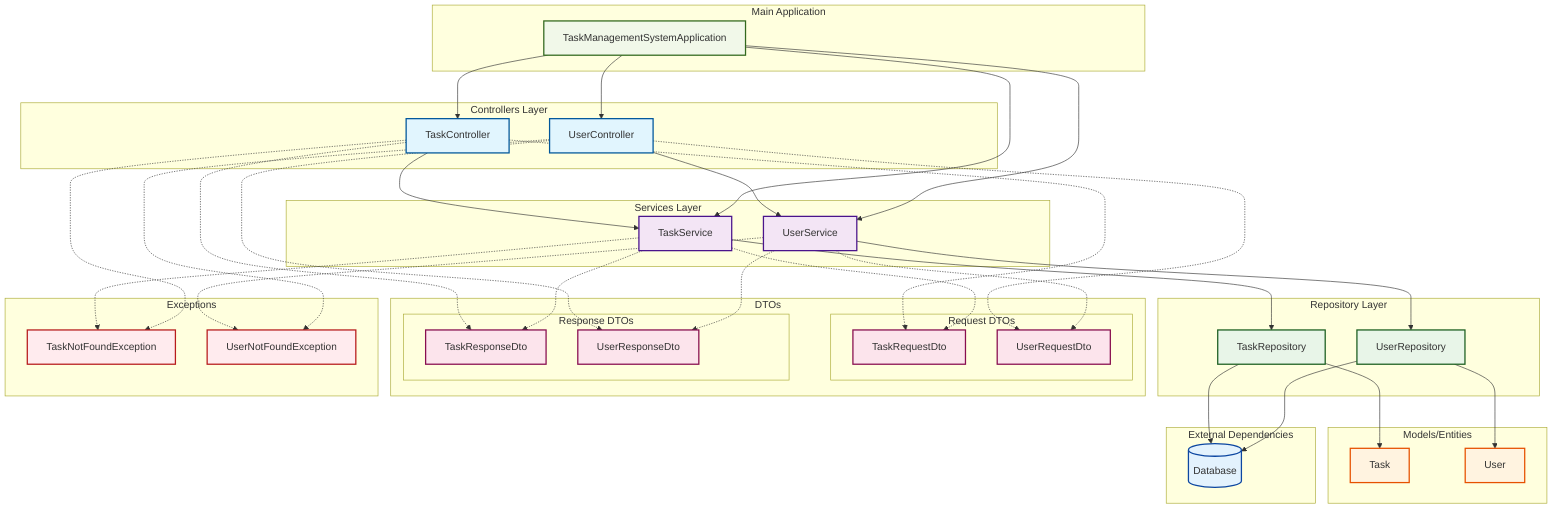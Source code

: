 graph TB
    subgraph "Controllers Layer"
        TC[TaskController]
        UC[UserController]
    end

    subgraph "Services Layer"
        TS[TaskService]
        US[UserService]
    end

    subgraph "Repository Layer"
        TR[TaskRepository]
        UR[UserRepository]
    end

    subgraph "Models/Entities"
        TM[Task]
        UM[User]
    end

    subgraph "DTOs"
        subgraph "Request DTOs"
            TReqDTO[TaskRequestDto]
            UReqDTO[UserRequestDto]
        end
        subgraph "Response DTOs"
            TResDTO[TaskResponseDto]
            UResDTO[UserResponseDto]
        end
    end

    subgraph "Exceptions"
        TNFE[TaskNotFoundException]
        UNFE[UserNotFoundException]
    end

    subgraph "Main Application"
        APP[TaskManagementSystemApplication]
    end

    subgraph "External Dependencies"
        DB[(Database)]
    end

%% Controller to Service relationships
    TC --> TS
    UC --> US

%% Service to Repository relationships
    TS --> TR
    US --> UR

%% Repository to Model relationships
    TR --> TM
    UR --> UM

%% Repository to Database relationships
    TR --> DB
    UR --> DB

%% DTO relationships
    TC -.-> TReqDTO
    TC -.-> TResDTO
    UC -.-> UReqDTO
    UC -.-> UResDTO

    TS -.-> TReqDTO
    TS -.-> TResDTO
    US -.-> UReqDTO
    US -.-> UResDTO

%% Exception handling
    TS -.-> TNFE
    US -.-> UNFE
    TC -.-> TNFE
    UC -.-> UNFE

%% Main application relationships
    APP --> TC
    APP --> UC
    APP --> TS
    APP --> US

%% Styling
    classDef controller fill:#e1f5fe,stroke:#01579b,stroke-width:2px
    classDef service fill:#f3e5f5,stroke:#4a148c,stroke-width:2px
    classDef repository fill:#e8f5e8,stroke:#1b5e20,stroke-width:2px
    classDef model fill:#fff3e0,stroke:#e65100,stroke-width:2px
    classDef dto fill:#fce4ec,stroke:#880e4f,stroke-width:2px
    classDef exception fill:#ffebee,stroke:#b71c1c,stroke-width:2px
    classDef app fill:#f1f8e9,stroke:#33691e,stroke-width:2px
    classDef database fill:#e3f2fd,stroke:#0d47a1,stroke-width:2px

    class TC,UC controller
    class TS,US service
    class TR,UR repository
    class TM,UM model
    class TReqDTO,UReqDTO,TResDTO,UResDTO dto
    class TNFE,UNFE exception
    class APP app
    class DB database